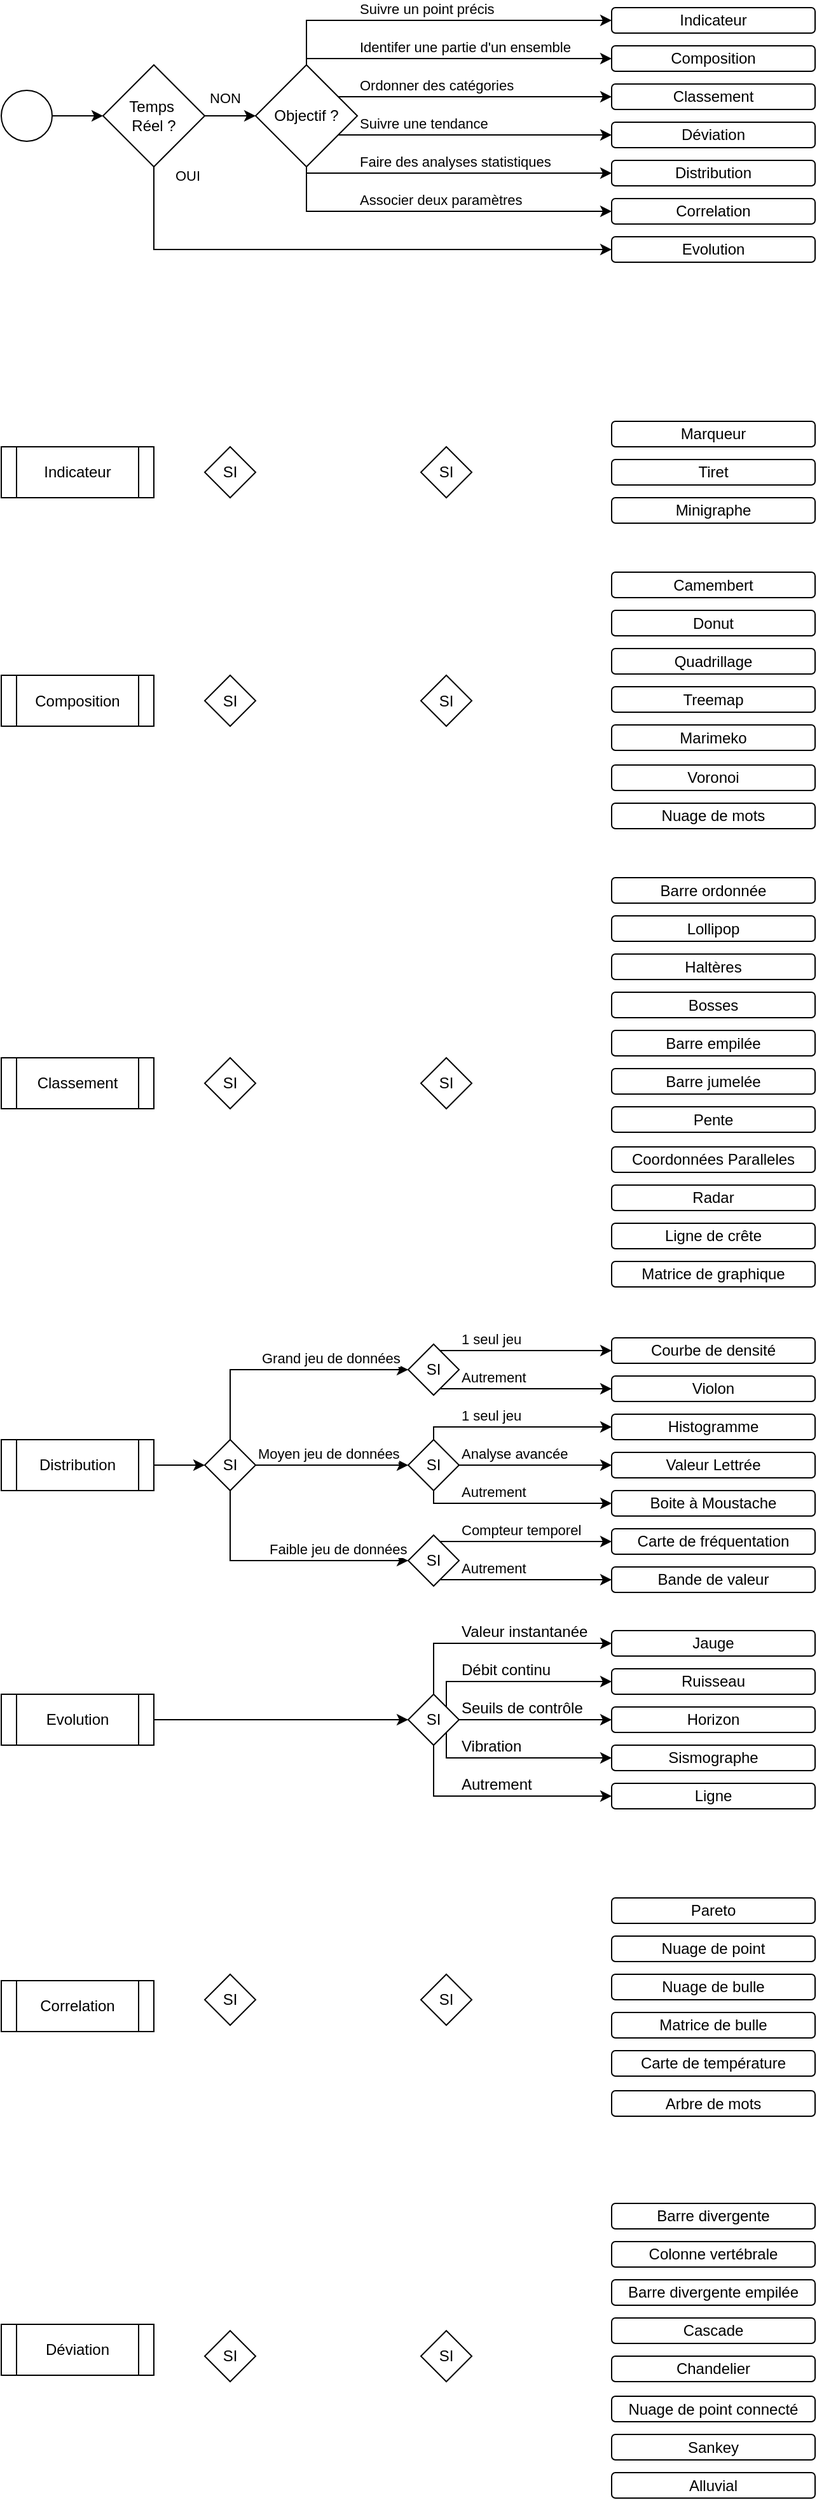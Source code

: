 <mxfile version="26.0.9">
  <diagram name="Page-1" id="mo3Eq7b-B0tSczKJBJQQ">
    <mxGraphModel dx="1195" dy="1316" grid="1" gridSize="10" guides="1" tooltips="1" connect="1" arrows="1" fold="1" page="1" pageScale="1" pageWidth="413" pageHeight="583" math="0" shadow="0">
      <root>
        <mxCell id="0" />
        <mxCell id="1" parent="0" />
        <mxCell id="AJ046ehytsaY92THiT1I-4" value="" style="edgeStyle=orthogonalEdgeStyle;rounded=0;orthogonalLoop=1;jettySize=auto;html=1;verticalAlign=bottom;fontSize=12;align=left;" edge="1" parent="1" source="AJ046ehytsaY92THiT1I-173" target="AJ046ehytsaY92THiT1I-3">
          <mxGeometry x="-0.955" relative="1" as="geometry">
            <Array as="points">
              <mxPoint x="360" y="780" />
              <mxPoint x="360" y="780" />
            </Array>
            <mxPoint as="offset" />
          </mxGeometry>
        </mxCell>
        <mxCell id="AJ046ehytsaY92THiT1I-9" value="Valeur instantanée" style="edgeStyle=orthogonalEdgeStyle;rounded=0;orthogonalLoop=1;jettySize=auto;html=1;exitX=0.5;exitY=0;exitDx=0;exitDy=0;verticalAlign=bottom;align=left;fontSize=12;" edge="1" parent="1" source="AJ046ehytsaY92THiT1I-3" target="AJ046ehytsaY92THiT1I-6">
          <mxGeometry x="-0.334" relative="1" as="geometry">
            <Array as="points">
              <mxPoint x="500" y="720" />
            </Array>
            <mxPoint as="offset" />
          </mxGeometry>
        </mxCell>
        <mxCell id="AJ046ehytsaY92THiT1I-10" value="Débit continu" style="edgeStyle=orthogonalEdgeStyle;rounded=0;orthogonalLoop=1;jettySize=auto;html=1;exitX=1;exitY=0;exitDx=0;exitDy=0;verticalAlign=bottom;align=left;fontSize=12;" edge="1" parent="1" source="AJ046ehytsaY92THiT1I-3" target="AJ046ehytsaY92THiT1I-7">
          <mxGeometry x="-0.6" relative="1" as="geometry">
            <Array as="points">
              <mxPoint x="510" y="750" />
            </Array>
            <mxPoint as="offset" />
          </mxGeometry>
        </mxCell>
        <mxCell id="AJ046ehytsaY92THiT1I-3" value="SI" style="whiteSpace=wrap;html=1;shape=rhombus;perimeter=rhombusPerimeter;fontSize=12;" vertex="1" parent="1">
          <mxGeometry x="480" y="760" width="40" height="40" as="geometry" />
        </mxCell>
        <mxCell id="AJ046ehytsaY92THiT1I-6" value="Jauge" style="rounded=1;whiteSpace=wrap;html=1;fontSize=12;" vertex="1" parent="1">
          <mxGeometry x="640" y="710" width="160" height="20" as="geometry" />
        </mxCell>
        <mxCell id="AJ046ehytsaY92THiT1I-7" value="Ruisseau" style="rounded=1;whiteSpace=wrap;html=1;fontSize=12;" vertex="1" parent="1">
          <mxGeometry x="640" y="740" width="160" height="20" as="geometry" />
        </mxCell>
        <mxCell id="AJ046ehytsaY92THiT1I-101" value="Grand jeu de données" style="edgeStyle=orthogonalEdgeStyle;rounded=0;orthogonalLoop=1;jettySize=auto;html=1;verticalAlign=bottom;align=left;" edge="1" parent="1" source="AJ046ehytsaY92THiT1I-22" target="AJ046ehytsaY92THiT1I-99">
          <mxGeometry x="-0.2" relative="1" as="geometry">
            <Array as="points">
              <mxPoint x="340" y="505" />
            </Array>
            <mxPoint as="offset" />
          </mxGeometry>
        </mxCell>
        <mxCell id="AJ046ehytsaY92THiT1I-119" value="Faible jeu de données" style="edgeStyle=orthogonalEdgeStyle;rounded=0;orthogonalLoop=1;jettySize=auto;html=1;exitX=0.5;exitY=1;exitDx=0;exitDy=0;entryX=0;entryY=0.5;entryDx=0;entryDy=0;align=left;verticalAlign=bottom;" edge="1" parent="1" source="AJ046ehytsaY92THiT1I-22" target="AJ046ehytsaY92THiT1I-116">
          <mxGeometry x="-0.143" relative="1" as="geometry">
            <mxPoint as="offset" />
          </mxGeometry>
        </mxCell>
        <mxCell id="AJ046ehytsaY92THiT1I-22" value="SI" style="whiteSpace=wrap;html=1;shape=rhombus;perimeter=rhombusPerimeter;fontSize=12;" vertex="1" parent="1">
          <mxGeometry x="320" y="560" width="40" height="40" as="geometry" />
        </mxCell>
        <mxCell id="AJ046ehytsaY92THiT1I-83" value="Sismographe" style="rounded=1;whiteSpace=wrap;html=1;fontSize=12;" vertex="1" parent="1">
          <mxGeometry x="640" y="800" width="160" height="20" as="geometry" />
        </mxCell>
        <mxCell id="AJ046ehytsaY92THiT1I-85" value="Vibration" style="edgeStyle=orthogonalEdgeStyle;rounded=0;orthogonalLoop=1;jettySize=auto;html=1;exitX=1;exitY=1;exitDx=0;exitDy=0;verticalAlign=bottom;align=left;fontSize=12;" edge="1" source="AJ046ehytsaY92THiT1I-3" parent="1" target="AJ046ehytsaY92THiT1I-83">
          <mxGeometry x="-0.6" relative="1" as="geometry">
            <mxPoint x="800" y="800" as="targetPoint" />
            <Array as="points">
              <mxPoint x="510" y="810" />
            </Array>
            <mxPoint as="offset" />
          </mxGeometry>
        </mxCell>
        <mxCell id="AJ046ehytsaY92THiT1I-86" value="Seuils de contrôle" style="edgeStyle=orthogonalEdgeStyle;rounded=0;orthogonalLoop=1;jettySize=auto;html=1;verticalAlign=bottom;align=left;fontSize=12;exitX=1;exitY=0.5;exitDx=0;exitDy=0;" edge="1" source="AJ046ehytsaY92THiT1I-3" parent="1" target="AJ046ehytsaY92THiT1I-89">
          <mxGeometry x="-1" relative="1" as="geometry">
            <mxPoint x="800" y="860" as="targetPoint" />
            <mxPoint as="offset" />
          </mxGeometry>
        </mxCell>
        <mxCell id="AJ046ehytsaY92THiT1I-87" value="Autrement" style="edgeStyle=orthogonalEdgeStyle;rounded=0;orthogonalLoop=1;jettySize=auto;html=1;exitX=0.5;exitY=1;exitDx=0;exitDy=0;verticalAlign=bottom;align=left;fontSize=12;" edge="1" source="AJ046ehytsaY92THiT1I-3" parent="1" target="AJ046ehytsaY92THiT1I-90">
          <mxGeometry x="-0.333" relative="1" as="geometry">
            <mxPoint x="800" y="920" as="targetPoint" />
            <Array as="points">
              <mxPoint x="500" y="840" />
            </Array>
            <mxPoint as="offset" />
          </mxGeometry>
        </mxCell>
        <mxCell id="AJ046ehytsaY92THiT1I-89" value="Horizon" style="rounded=1;whiteSpace=wrap;html=1;fontSize=12;" vertex="1" parent="1">
          <mxGeometry x="640" y="770" width="160" height="20" as="geometry" />
        </mxCell>
        <mxCell id="AJ046ehytsaY92THiT1I-90" value="Ligne" style="rounded=1;whiteSpace=wrap;html=1;fontSize=12;" vertex="1" parent="1">
          <mxGeometry x="640" y="830" width="160" height="20" as="geometry" />
        </mxCell>
        <mxCell id="AJ046ehytsaY92THiT1I-102" value="1 seul jeu" style="edgeStyle=orthogonalEdgeStyle;rounded=0;orthogonalLoop=1;jettySize=auto;html=1;align=left;verticalAlign=bottom;" edge="1" parent="1" source="AJ046ehytsaY92THiT1I-99" target="AJ046ehytsaY92THiT1I-103">
          <mxGeometry x="-0.778" relative="1" as="geometry">
            <mxPoint x="580" y="500" as="targetPoint" />
            <Array as="points">
              <mxPoint x="600" y="490" />
              <mxPoint x="600" y="490" />
            </Array>
            <mxPoint as="offset" />
          </mxGeometry>
        </mxCell>
        <mxCell id="AJ046ehytsaY92THiT1I-105" value="Autrement" style="edgeStyle=orthogonalEdgeStyle;rounded=0;orthogonalLoop=1;jettySize=auto;html=1;align=left;verticalAlign=bottom;" edge="1" parent="1" source="AJ046ehytsaY92THiT1I-99" target="AJ046ehytsaY92THiT1I-104">
          <mxGeometry x="-0.778" relative="1" as="geometry">
            <Array as="points">
              <mxPoint x="560" y="520" />
              <mxPoint x="560" y="520" />
            </Array>
            <mxPoint as="offset" />
          </mxGeometry>
        </mxCell>
        <mxCell id="AJ046ehytsaY92THiT1I-99" value="SI" style="whiteSpace=wrap;html=1;shape=rhombus;perimeter=rhombusPerimeter;fontSize=12;" vertex="1" parent="1">
          <mxGeometry x="480" y="485" width="40" height="40" as="geometry" />
        </mxCell>
        <mxCell id="AJ046ehytsaY92THiT1I-103" value="Courbe de densité" style="rounded=1;whiteSpace=wrap;html=1;fontSize=12;" vertex="1" parent="1">
          <mxGeometry x="640" y="480" width="160" height="20" as="geometry" />
        </mxCell>
        <mxCell id="AJ046ehytsaY92THiT1I-104" value="Violon" style="rounded=1;whiteSpace=wrap;html=1;fontSize=12;" vertex="1" parent="1">
          <mxGeometry x="640" y="510" width="160" height="20" as="geometry" />
        </mxCell>
        <mxCell id="AJ046ehytsaY92THiT1I-106" value="Histogramme" style="rounded=1;whiteSpace=wrap;html=1;fontSize=12;" vertex="1" parent="1">
          <mxGeometry x="640" y="540" width="160" height="20" as="geometry" />
        </mxCell>
        <mxCell id="AJ046ehytsaY92THiT1I-107" value="Valeur Lettrée" style="rounded=1;whiteSpace=wrap;html=1;fontSize=12;" vertex="1" parent="1">
          <mxGeometry x="640" y="570" width="160" height="20" as="geometry" />
        </mxCell>
        <mxCell id="AJ046ehytsaY92THiT1I-108" value="Boite à Moustache" style="rounded=1;whiteSpace=wrap;html=1;fontSize=12;" vertex="1" parent="1">
          <mxGeometry x="640" y="600" width="160" height="20" as="geometry" />
        </mxCell>
        <mxCell id="AJ046ehytsaY92THiT1I-109" value="Moyen jeu de données" style="edgeStyle=orthogonalEdgeStyle;rounded=0;orthogonalLoop=1;jettySize=auto;html=1;verticalAlign=bottom;align=left;" edge="1" parent="1" source="AJ046ehytsaY92THiT1I-22" target="AJ046ehytsaY92THiT1I-110">
          <mxGeometry x="-1" relative="1" as="geometry">
            <mxPoint x="390" y="570" as="sourcePoint" />
            <mxPoint x="530" y="550" as="targetPoint" />
            <Array as="points">
              <mxPoint x="340" y="580" />
            </Array>
            <mxPoint as="offset" />
          </mxGeometry>
        </mxCell>
        <mxCell id="AJ046ehytsaY92THiT1I-113" value="Autrement" style="edgeStyle=orthogonalEdgeStyle;rounded=0;orthogonalLoop=1;jettySize=auto;html=1;exitX=0.5;exitY=1;exitDx=0;exitDy=0;entryX=0;entryY=0.5;entryDx=0;entryDy=0;align=left;verticalAlign=bottom;" edge="1" parent="1" source="AJ046ehytsaY92THiT1I-110" target="AJ046ehytsaY92THiT1I-108">
          <mxGeometry x="-0.6" relative="1" as="geometry">
            <Array as="points">
              <mxPoint x="500" y="610" />
            </Array>
            <mxPoint as="offset" />
          </mxGeometry>
        </mxCell>
        <mxCell id="AJ046ehytsaY92THiT1I-110" value="SI" style="whiteSpace=wrap;html=1;shape=rhombus;perimeter=rhombusPerimeter;fontSize=12;" vertex="1" parent="1">
          <mxGeometry x="480" y="560" width="40" height="40" as="geometry" />
        </mxCell>
        <mxCell id="AJ046ehytsaY92THiT1I-111" value="1 seul jeu" style="edgeStyle=orthogonalEdgeStyle;rounded=0;orthogonalLoop=1;jettySize=auto;html=1;align=left;verticalAlign=bottom;" edge="1" parent="1" source="AJ046ehytsaY92THiT1I-110" target="AJ046ehytsaY92THiT1I-106">
          <mxGeometry x="-0.6" relative="1" as="geometry">
            <mxPoint x="500" y="560" as="sourcePoint" />
            <mxPoint x="620" y="520" as="targetPoint" />
            <Array as="points">
              <mxPoint x="500" y="550" />
            </Array>
            <mxPoint as="offset" />
          </mxGeometry>
        </mxCell>
        <mxCell id="AJ046ehytsaY92THiT1I-112" value="Analyse avancée" style="edgeStyle=orthogonalEdgeStyle;rounded=0;orthogonalLoop=1;jettySize=auto;html=1;align=left;verticalAlign=bottom;" edge="1" parent="1" source="AJ046ehytsaY92THiT1I-110" target="AJ046ehytsaY92THiT1I-107">
          <mxGeometry x="-1" relative="1" as="geometry">
            <mxPoint x="520" y="580" as="sourcePoint" />
            <mxPoint x="620" y="580" as="targetPoint" />
            <mxPoint as="offset" />
          </mxGeometry>
        </mxCell>
        <mxCell id="AJ046ehytsaY92THiT1I-114" value="Carte de fréquentation" style="rounded=1;whiteSpace=wrap;html=1;fontSize=12;" vertex="1" parent="1">
          <mxGeometry x="640" y="630" width="160" height="20" as="geometry" />
        </mxCell>
        <mxCell id="AJ046ehytsaY92THiT1I-115" value="Bande de valeur" style="rounded=1;whiteSpace=wrap;html=1;fontSize=12;" vertex="1" parent="1">
          <mxGeometry x="640" y="660" width="160" height="20" as="geometry" />
        </mxCell>
        <mxCell id="AJ046ehytsaY92THiT1I-117" value="Compteur temporel" style="edgeStyle=orthogonalEdgeStyle;rounded=0;orthogonalLoop=1;jettySize=auto;html=1;entryX=0;entryY=0.5;entryDx=0;entryDy=0;align=left;verticalAlign=bottom;" edge="1" parent="1" source="AJ046ehytsaY92THiT1I-116" target="AJ046ehytsaY92THiT1I-114">
          <mxGeometry x="-0.778" relative="1" as="geometry">
            <Array as="points">
              <mxPoint x="500" y="640" />
            </Array>
            <mxPoint as="offset" />
          </mxGeometry>
        </mxCell>
        <mxCell id="AJ046ehytsaY92THiT1I-118" value="Autrement" style="edgeStyle=orthogonalEdgeStyle;rounded=0;orthogonalLoop=1;jettySize=auto;html=1;align=left;verticalAlign=bottom;" edge="1" parent="1" source="AJ046ehytsaY92THiT1I-116" target="AJ046ehytsaY92THiT1I-115">
          <mxGeometry x="-0.778" relative="1" as="geometry">
            <Array as="points">
              <mxPoint x="550" y="670" />
              <mxPoint x="550" y="670" />
            </Array>
            <mxPoint as="offset" />
          </mxGeometry>
        </mxCell>
        <mxCell id="AJ046ehytsaY92THiT1I-116" value="SI" style="whiteSpace=wrap;html=1;shape=rhombus;perimeter=rhombusPerimeter;fontSize=12;" vertex="1" parent="1">
          <mxGeometry x="480" y="635" width="40" height="40" as="geometry" />
        </mxCell>
        <mxCell id="AJ046ehytsaY92THiT1I-120" value="Barre ordonnée" style="rounded=1;whiteSpace=wrap;html=1;fontSize=12;" vertex="1" parent="1">
          <mxGeometry x="640" y="118.5" width="160" height="20" as="geometry" />
        </mxCell>
        <mxCell id="AJ046ehytsaY92THiT1I-121" value="Lollipop" style="rounded=1;whiteSpace=wrap;html=1;fontSize=12;" vertex="1" parent="1">
          <mxGeometry x="640" y="148.5" width="160" height="20" as="geometry" />
        </mxCell>
        <mxCell id="AJ046ehytsaY92THiT1I-122" value="Haltères" style="rounded=1;whiteSpace=wrap;html=1;fontSize=12;" vertex="1" parent="1">
          <mxGeometry x="640" y="178.5" width="160" height="20" as="geometry" />
        </mxCell>
        <mxCell id="AJ046ehytsaY92THiT1I-123" value="Bosses" style="rounded=1;whiteSpace=wrap;html=1;fontSize=12;" vertex="1" parent="1">
          <mxGeometry x="640" y="208.5" width="160" height="20" as="geometry" />
        </mxCell>
        <mxCell id="AJ046ehytsaY92THiT1I-124" value="Pente" style="rounded=1;whiteSpace=wrap;html=1;fontSize=12;" vertex="1" parent="1">
          <mxGeometry x="640" y="298.5" width="160" height="20" as="geometry" />
        </mxCell>
        <mxCell id="AJ046ehytsaY92THiT1I-125" value="Barre empilée" style="rounded=1;whiteSpace=wrap;html=1;fontSize=12;" vertex="1" parent="1">
          <mxGeometry x="640" y="238.5" width="160" height="20" as="geometry" />
        </mxCell>
        <mxCell id="AJ046ehytsaY92THiT1I-126" value="Barre jumelée" style="rounded=1;whiteSpace=wrap;html=1;fontSize=12;" vertex="1" parent="1">
          <mxGeometry x="640" y="268.5" width="160" height="20" as="geometry" />
        </mxCell>
        <mxCell id="AJ046ehytsaY92THiT1I-127" value="Coordonnées Paralleles" style="rounded=1;whiteSpace=wrap;html=1;fontSize=12;" vertex="1" parent="1">
          <mxGeometry x="640" y="330" width="160" height="20" as="geometry" />
        </mxCell>
        <mxCell id="AJ046ehytsaY92THiT1I-128" value="Radar" style="rounded=1;whiteSpace=wrap;html=1;fontSize=12;" vertex="1" parent="1">
          <mxGeometry x="640" y="360" width="160" height="20" as="geometry" />
        </mxCell>
        <mxCell id="AJ046ehytsaY92THiT1I-129" value="Ligne de crête" style="rounded=1;whiteSpace=wrap;html=1;fontSize=12;" vertex="1" parent="1">
          <mxGeometry x="640" y="390" width="160" height="20" as="geometry" />
        </mxCell>
        <mxCell id="AJ046ehytsaY92THiT1I-130" value="Matrice de graphique" style="rounded=1;whiteSpace=wrap;html=1;fontSize=12;" vertex="1" parent="1">
          <mxGeometry x="640" y="420" width="160" height="20" as="geometry" />
        </mxCell>
        <mxCell id="AJ046ehytsaY92THiT1I-132" value="Camembert" style="rounded=1;whiteSpace=wrap;html=1;fontSize=12;" vertex="1" parent="1">
          <mxGeometry x="640" y="-121.5" width="160" height="20" as="geometry" />
        </mxCell>
        <mxCell id="AJ046ehytsaY92THiT1I-133" value="Donut" style="rounded=1;whiteSpace=wrap;html=1;fontSize=12;" vertex="1" parent="1">
          <mxGeometry x="640" y="-91.5" width="160" height="20" as="geometry" />
        </mxCell>
        <mxCell id="AJ046ehytsaY92THiT1I-134" value="Marimeko" style="rounded=1;whiteSpace=wrap;html=1;fontSize=12;" vertex="1" parent="1">
          <mxGeometry x="640" y="-1.5" width="160" height="20" as="geometry" />
        </mxCell>
        <mxCell id="AJ046ehytsaY92THiT1I-135" value="Quadrillage" style="rounded=1;whiteSpace=wrap;html=1;fontSize=12;" vertex="1" parent="1">
          <mxGeometry x="640" y="-61.5" width="160" height="20" as="geometry" />
        </mxCell>
        <mxCell id="AJ046ehytsaY92THiT1I-136" value="Treemap" style="rounded=1;whiteSpace=wrap;html=1;fontSize=12;" vertex="1" parent="1">
          <mxGeometry x="640" y="-31.5" width="160" height="20" as="geometry" />
        </mxCell>
        <mxCell id="AJ046ehytsaY92THiT1I-137" value="Voronoi" style="rounded=1;whiteSpace=wrap;html=1;fontSize=12;" vertex="1" parent="1">
          <mxGeometry x="640" y="30" width="160" height="20" as="geometry" />
        </mxCell>
        <mxCell id="AJ046ehytsaY92THiT1I-138" value="Sankey" style="rounded=1;whiteSpace=wrap;html=1;fontSize=12;" vertex="1" parent="1">
          <mxGeometry x="640" y="1341.5" width="160" height="20" as="geometry" />
        </mxCell>
        <mxCell id="AJ046ehytsaY92THiT1I-139" value="Alluvial" style="rounded=1;whiteSpace=wrap;html=1;fontSize=12;" vertex="1" parent="1">
          <mxGeometry x="640" y="1371.5" width="160" height="20" as="geometry" />
        </mxCell>
        <mxCell id="AJ046ehytsaY92THiT1I-140" value="Nuage de mots" style="rounded=1;whiteSpace=wrap;html=1;fontSize=12;" vertex="1" parent="1">
          <mxGeometry x="640" y="60" width="160" height="20" as="geometry" />
        </mxCell>
        <mxCell id="AJ046ehytsaY92THiT1I-142" value="Marqueur" style="rounded=1;whiteSpace=wrap;html=1;fontSize=12;" vertex="1" parent="1">
          <mxGeometry x="640" y="-240" width="160" height="20" as="geometry" />
        </mxCell>
        <mxCell id="AJ046ehytsaY92THiT1I-143" value="Tiret" style="rounded=1;whiteSpace=wrap;html=1;fontSize=12;" vertex="1" parent="1">
          <mxGeometry x="640" y="-210" width="160" height="20" as="geometry" />
        </mxCell>
        <mxCell id="AJ046ehytsaY92THiT1I-144" value="Minigraphe" style="rounded=1;whiteSpace=wrap;html=1;fontSize=12;" vertex="1" parent="1">
          <mxGeometry x="640" y="-180" width="160" height="20" as="geometry" />
        </mxCell>
        <mxCell id="AJ046ehytsaY92THiT1I-147" value="Pareto" style="rounded=1;whiteSpace=wrap;html=1;fontSize=12;" vertex="1" parent="1">
          <mxGeometry x="640" y="920" width="160" height="20" as="geometry" />
        </mxCell>
        <mxCell id="AJ046ehytsaY92THiT1I-148" value="Nuage de point" style="rounded=1;whiteSpace=wrap;html=1;fontSize=12;" vertex="1" parent="1">
          <mxGeometry x="640" y="950" width="160" height="20" as="geometry" />
        </mxCell>
        <mxCell id="AJ046ehytsaY92THiT1I-149" value="Carte de température" style="rounded=1;whiteSpace=wrap;html=1;fontSize=12;" vertex="1" parent="1">
          <mxGeometry x="640" y="1040" width="160" height="20" as="geometry" />
        </mxCell>
        <mxCell id="AJ046ehytsaY92THiT1I-150" value="Nuage de bulle" style="rounded=1;whiteSpace=wrap;html=1;fontSize=12;" vertex="1" parent="1">
          <mxGeometry x="640" y="980" width="160" height="20" as="geometry" />
        </mxCell>
        <mxCell id="AJ046ehytsaY92THiT1I-151" value="Matrice de bulle" style="rounded=1;whiteSpace=wrap;html=1;fontSize=12;" vertex="1" parent="1">
          <mxGeometry x="640" y="1010" width="160" height="20" as="geometry" />
        </mxCell>
        <mxCell id="AJ046ehytsaY92THiT1I-152" value="Arbre de mots" style="rounded=1;whiteSpace=wrap;html=1;fontSize=12;" vertex="1" parent="1">
          <mxGeometry x="640" y="1071.5" width="160" height="20" as="geometry" />
        </mxCell>
        <mxCell id="AJ046ehytsaY92THiT1I-154" value="Barre divergente" style="rounded=1;whiteSpace=wrap;html=1;fontSize=12;" vertex="1" parent="1">
          <mxGeometry x="640" y="1160" width="160" height="20" as="geometry" />
        </mxCell>
        <mxCell id="AJ046ehytsaY92THiT1I-155" value="Colonne vertébrale" style="rounded=1;whiteSpace=wrap;html=1;fontSize=12;" vertex="1" parent="1">
          <mxGeometry x="640" y="1190" width="160" height="20" as="geometry" />
        </mxCell>
        <mxCell id="AJ046ehytsaY92THiT1I-156" value="Chandelier" style="rounded=1;whiteSpace=wrap;html=1;fontSize=12;" vertex="1" parent="1">
          <mxGeometry x="640" y="1280" width="160" height="20" as="geometry" />
        </mxCell>
        <mxCell id="AJ046ehytsaY92THiT1I-157" value="Barre divergente empilée" style="rounded=1;whiteSpace=wrap;html=1;fontSize=12;" vertex="1" parent="1">
          <mxGeometry x="640" y="1220" width="160" height="20" as="geometry" />
        </mxCell>
        <mxCell id="AJ046ehytsaY92THiT1I-158" value="Cascade" style="rounded=1;whiteSpace=wrap;html=1;fontSize=12;" vertex="1" parent="1">
          <mxGeometry x="640" y="1250" width="160" height="20" as="geometry" />
        </mxCell>
        <mxCell id="AJ046ehytsaY92THiT1I-159" value="Nuage de point connecté" style="rounded=1;whiteSpace=wrap;html=1;fontSize=12;" vertex="1" parent="1">
          <mxGeometry x="640" y="1311.5" width="160" height="20" as="geometry" />
        </mxCell>
        <mxCell id="AJ046ehytsaY92THiT1I-160" style="edgeStyle=orthogonalEdgeStyle;rounded=0;orthogonalLoop=1;jettySize=auto;html=1;fontSize=12;" edge="1" source="AJ046ehytsaY92THiT1I-161" target="AJ046ehytsaY92THiT1I-162" parent="1">
          <mxGeometry relative="1" as="geometry" />
        </mxCell>
        <mxCell id="AJ046ehytsaY92THiT1I-161" value="" style="rounded=1;whiteSpace=wrap;html=1;fontSize=12;shape=ellipse;perimeter=ellipsePerimeter;aspect=fixed;" vertex="1" parent="1">
          <mxGeometry x="160" y="-500" width="40" height="40" as="geometry" />
        </mxCell>
        <mxCell id="AJ046ehytsaY92THiT1I-175" value="NON" style="edgeStyle=orthogonalEdgeStyle;rounded=0;orthogonalLoop=1;jettySize=auto;html=1;verticalAlign=bottom;align=left;" edge="1" parent="1" source="AJ046ehytsaY92THiT1I-162" target="AJ046ehytsaY92THiT1I-163">
          <mxGeometry x="-0.909" y="5" relative="1" as="geometry">
            <mxPoint as="offset" />
          </mxGeometry>
        </mxCell>
        <mxCell id="AJ046ehytsaY92THiT1I-177" style="edgeStyle=orthogonalEdgeStyle;rounded=0;orthogonalLoop=1;jettySize=auto;html=1;" edge="1" parent="1" source="AJ046ehytsaY92THiT1I-162" target="AJ046ehytsaY92THiT1I-176">
          <mxGeometry relative="1" as="geometry">
            <Array as="points">
              <mxPoint x="280" y="-375" />
            </Array>
          </mxGeometry>
        </mxCell>
        <mxCell id="AJ046ehytsaY92THiT1I-192" value="OUI" style="edgeLabel;html=1;align=left;verticalAlign=bottom;resizable=0;points=[];" vertex="1" connectable="0" parent="AJ046ehytsaY92THiT1I-177">
          <mxGeometry x="0.059" y="2" relative="1" as="geometry">
            <mxPoint x="-145" y="-48" as="offset" />
          </mxGeometry>
        </mxCell>
        <mxCell id="AJ046ehytsaY92THiT1I-162" value="Temps&amp;nbsp;&lt;div&gt;Réel ?&lt;/div&gt;" style="rhombus;whiteSpace=wrap;html=1;fontSize=12;" vertex="1" parent="1">
          <mxGeometry x="240" y="-520" width="80" height="80" as="geometry" />
        </mxCell>
        <mxCell id="AJ046ehytsaY92THiT1I-186" value="Suivre un point précis" style="edgeStyle=orthogonalEdgeStyle;rounded=0;orthogonalLoop=1;jettySize=auto;html=1;align=left;verticalAlign=bottom;" edge="1" parent="1" source="AJ046ehytsaY92THiT1I-163" target="AJ046ehytsaY92THiT1I-181">
          <mxGeometry x="-0.455" relative="1" as="geometry">
            <Array as="points">
              <mxPoint x="400" y="-555" />
            </Array>
            <mxPoint as="offset" />
          </mxGeometry>
        </mxCell>
        <mxCell id="AJ046ehytsaY92THiT1I-187" value="Identifer une partie d&#39;un ensemble" style="edgeStyle=orthogonalEdgeStyle;rounded=0;orthogonalLoop=1;jettySize=auto;html=1;align=left;verticalAlign=bottom;" edge="1" parent="1" source="AJ046ehytsaY92THiT1I-163" target="AJ046ehytsaY92THiT1I-180">
          <mxGeometry x="-0.633" relative="1" as="geometry">
            <Array as="points">
              <mxPoint x="400" y="-525" />
            </Array>
            <mxPoint as="offset" />
          </mxGeometry>
        </mxCell>
        <mxCell id="AJ046ehytsaY92THiT1I-188" value="Ordonner des catégories" style="edgeStyle=orthogonalEdgeStyle;rounded=0;orthogonalLoop=1;jettySize=auto;html=1;align=left;verticalAlign=bottom;" edge="1" parent="1" source="AJ046ehytsaY92THiT1I-163" target="AJ046ehytsaY92THiT1I-179">
          <mxGeometry x="-0.861" relative="1" as="geometry">
            <Array as="points">
              <mxPoint x="480" y="-495" />
              <mxPoint x="480" y="-495" />
            </Array>
            <mxPoint as="offset" />
          </mxGeometry>
        </mxCell>
        <mxCell id="AJ046ehytsaY92THiT1I-189" value="Suivre une tendance" style="edgeStyle=orthogonalEdgeStyle;rounded=0;orthogonalLoop=1;jettySize=auto;html=1;align=left;verticalAlign=bottom;" edge="1" parent="1" source="AJ046ehytsaY92THiT1I-163" target="AJ046ehytsaY92THiT1I-178">
          <mxGeometry x="-0.861" relative="1" as="geometry">
            <Array as="points">
              <mxPoint x="490" y="-465" />
              <mxPoint x="490" y="-465" />
            </Array>
            <mxPoint as="offset" />
          </mxGeometry>
        </mxCell>
        <mxCell id="AJ046ehytsaY92THiT1I-190" value="Faire des analyses statistiques" style="edgeStyle=orthogonalEdgeStyle;rounded=0;orthogonalLoop=1;jettySize=auto;html=1;align=left;verticalAlign=bottom;" edge="1" parent="1" source="AJ046ehytsaY92THiT1I-163" target="AJ046ehytsaY92THiT1I-184">
          <mxGeometry x="-0.633" relative="1" as="geometry">
            <Array as="points">
              <mxPoint x="400" y="-435" />
            </Array>
            <mxPoint as="offset" />
          </mxGeometry>
        </mxCell>
        <mxCell id="AJ046ehytsaY92THiT1I-191" value="Associer deux paramètres" style="edgeStyle=orthogonalEdgeStyle;rounded=0;orthogonalLoop=1;jettySize=auto;html=1;align=left;verticalAlign=bottom;" edge="1" parent="1" source="AJ046ehytsaY92THiT1I-163" target="AJ046ehytsaY92THiT1I-185">
          <mxGeometry x="-0.455" relative="1" as="geometry">
            <Array as="points">
              <mxPoint x="400" y="-405" />
            </Array>
            <mxPoint as="offset" />
          </mxGeometry>
        </mxCell>
        <mxCell id="AJ046ehytsaY92THiT1I-163" value="Objectif ?" style="rhombus;whiteSpace=wrap;html=1;fontSize=12;" vertex="1" parent="1">
          <mxGeometry x="360" y="-520" width="80" height="80" as="geometry" />
        </mxCell>
        <mxCell id="AJ046ehytsaY92THiT1I-172" style="edgeStyle=orthogonalEdgeStyle;rounded=0;orthogonalLoop=1;jettySize=auto;html=1;" edge="1" parent="1" source="AJ046ehytsaY92THiT1I-171" target="AJ046ehytsaY92THiT1I-22">
          <mxGeometry relative="1" as="geometry" />
        </mxCell>
        <mxCell id="AJ046ehytsaY92THiT1I-171" value="Distribution" style="shape=process;whiteSpace=wrap;html=1;backgroundOutline=1;" vertex="1" parent="1">
          <mxGeometry x="160" y="560" width="120" height="40" as="geometry" />
        </mxCell>
        <mxCell id="AJ046ehytsaY92THiT1I-173" value="Evolution" style="shape=process;whiteSpace=wrap;html=1;backgroundOutline=1;" vertex="1" parent="1">
          <mxGeometry x="160" y="760" width="120" height="40" as="geometry" />
        </mxCell>
        <mxCell id="AJ046ehytsaY92THiT1I-176" value="Evolution" style="rounded=1;whiteSpace=wrap;html=1;fontSize=12;" vertex="1" parent="1">
          <mxGeometry x="640" y="-385" width="160" height="20" as="geometry" />
        </mxCell>
        <mxCell id="AJ046ehytsaY92THiT1I-178" value="Déviation" style="rounded=1;whiteSpace=wrap;html=1;fontSize=12;" vertex="1" parent="1">
          <mxGeometry x="640" y="-475" width="160" height="20" as="geometry" />
        </mxCell>
        <mxCell id="AJ046ehytsaY92THiT1I-179" value="Classement" style="rounded=1;whiteSpace=wrap;html=1;fontSize=12;" vertex="1" parent="1">
          <mxGeometry x="640" y="-505" width="160" height="20" as="geometry" />
        </mxCell>
        <mxCell id="AJ046ehytsaY92THiT1I-180" value="Composition" style="rounded=1;whiteSpace=wrap;html=1;fontSize=12;" vertex="1" parent="1">
          <mxGeometry x="640" y="-535" width="160" height="20" as="geometry" />
        </mxCell>
        <mxCell id="AJ046ehytsaY92THiT1I-181" value="Indicateur" style="rounded=1;whiteSpace=wrap;html=1;fontSize=12;" vertex="1" parent="1">
          <mxGeometry x="640" y="-565" width="160" height="20" as="geometry" />
        </mxCell>
        <mxCell id="AJ046ehytsaY92THiT1I-184" value="Distribution" style="rounded=1;whiteSpace=wrap;html=1;fontSize=12;" vertex="1" parent="1">
          <mxGeometry x="640" y="-445" width="160" height="20" as="geometry" />
        </mxCell>
        <mxCell id="AJ046ehytsaY92THiT1I-185" value="Correlation" style="rounded=1;whiteSpace=wrap;html=1;fontSize=12;" vertex="1" parent="1">
          <mxGeometry x="640" y="-415" width="160" height="20" as="geometry" />
        </mxCell>
        <mxCell id="AJ046ehytsaY92THiT1I-195" value="SI" style="whiteSpace=wrap;html=1;shape=rhombus;perimeter=rhombusPerimeter;fontSize=12;" vertex="1" parent="1">
          <mxGeometry x="490" y="260" width="40" height="40" as="geometry" />
        </mxCell>
        <mxCell id="AJ046ehytsaY92THiT1I-196" value="Correlation" style="shape=process;whiteSpace=wrap;html=1;backgroundOutline=1;" vertex="1" parent="1">
          <mxGeometry x="160" y="985" width="120" height="40" as="geometry" />
        </mxCell>
        <mxCell id="AJ046ehytsaY92THiT1I-197" value="Déviation" style="shape=process;whiteSpace=wrap;html=1;backgroundOutline=1;" vertex="1" parent="1">
          <mxGeometry x="160" y="1255" width="120" height="40" as="geometry" />
        </mxCell>
        <mxCell id="AJ046ehytsaY92THiT1I-198" value="Classement" style="shape=process;whiteSpace=wrap;html=1;backgroundOutline=1;" vertex="1" parent="1">
          <mxGeometry x="160" y="260" width="120" height="40" as="geometry" />
        </mxCell>
        <mxCell id="AJ046ehytsaY92THiT1I-199" value="SI" style="whiteSpace=wrap;html=1;shape=rhombus;perimeter=rhombusPerimeter;fontSize=12;" vertex="1" parent="1">
          <mxGeometry x="320" y="260" width="40" height="40" as="geometry" />
        </mxCell>
        <mxCell id="AJ046ehytsaY92THiT1I-200" value="SI" style="whiteSpace=wrap;html=1;shape=rhombus;perimeter=rhombusPerimeter;fontSize=12;" vertex="1" parent="1">
          <mxGeometry x="490" y="980" width="40" height="40" as="geometry" />
        </mxCell>
        <mxCell id="AJ046ehytsaY92THiT1I-201" value="SI" style="whiteSpace=wrap;html=1;shape=rhombus;perimeter=rhombusPerimeter;fontSize=12;" vertex="1" parent="1">
          <mxGeometry x="320" y="980" width="40" height="40" as="geometry" />
        </mxCell>
        <mxCell id="AJ046ehytsaY92THiT1I-202" value="SI" style="whiteSpace=wrap;html=1;shape=rhombus;perimeter=rhombusPerimeter;fontSize=12;" vertex="1" parent="1">
          <mxGeometry x="490" y="1260" width="40" height="40" as="geometry" />
        </mxCell>
        <mxCell id="AJ046ehytsaY92THiT1I-203" value="SI" style="whiteSpace=wrap;html=1;shape=rhombus;perimeter=rhombusPerimeter;fontSize=12;" vertex="1" parent="1">
          <mxGeometry x="320" y="1260" width="40" height="40" as="geometry" />
        </mxCell>
        <mxCell id="AJ046ehytsaY92THiT1I-204" value="SI" style="whiteSpace=wrap;html=1;shape=rhombus;perimeter=rhombusPerimeter;fontSize=12;" vertex="1" parent="1">
          <mxGeometry x="490" y="-40.5" width="40" height="40" as="geometry" />
        </mxCell>
        <mxCell id="AJ046ehytsaY92THiT1I-205" value="Composition" style="shape=process;whiteSpace=wrap;html=1;backgroundOutline=1;" vertex="1" parent="1">
          <mxGeometry x="160" y="-40.5" width="120" height="40" as="geometry" />
        </mxCell>
        <mxCell id="AJ046ehytsaY92THiT1I-206" value="SI" style="whiteSpace=wrap;html=1;shape=rhombus;perimeter=rhombusPerimeter;fontSize=12;" vertex="1" parent="1">
          <mxGeometry x="320" y="-40.5" width="40" height="40" as="geometry" />
        </mxCell>
        <mxCell id="AJ046ehytsaY92THiT1I-207" value="SI" style="whiteSpace=wrap;html=1;shape=rhombus;perimeter=rhombusPerimeter;fontSize=12;" vertex="1" parent="1">
          <mxGeometry x="490" y="-220" width="40" height="40" as="geometry" />
        </mxCell>
        <mxCell id="AJ046ehytsaY92THiT1I-208" value="Indicateur" style="shape=process;whiteSpace=wrap;html=1;backgroundOutline=1;" vertex="1" parent="1">
          <mxGeometry x="160" y="-220" width="120" height="40" as="geometry" />
        </mxCell>
        <mxCell id="AJ046ehytsaY92THiT1I-209" value="SI" style="whiteSpace=wrap;html=1;shape=rhombus;perimeter=rhombusPerimeter;fontSize=12;" vertex="1" parent="1">
          <mxGeometry x="320" y="-220" width="40" height="40" as="geometry" />
        </mxCell>
      </root>
    </mxGraphModel>
  </diagram>
</mxfile>

